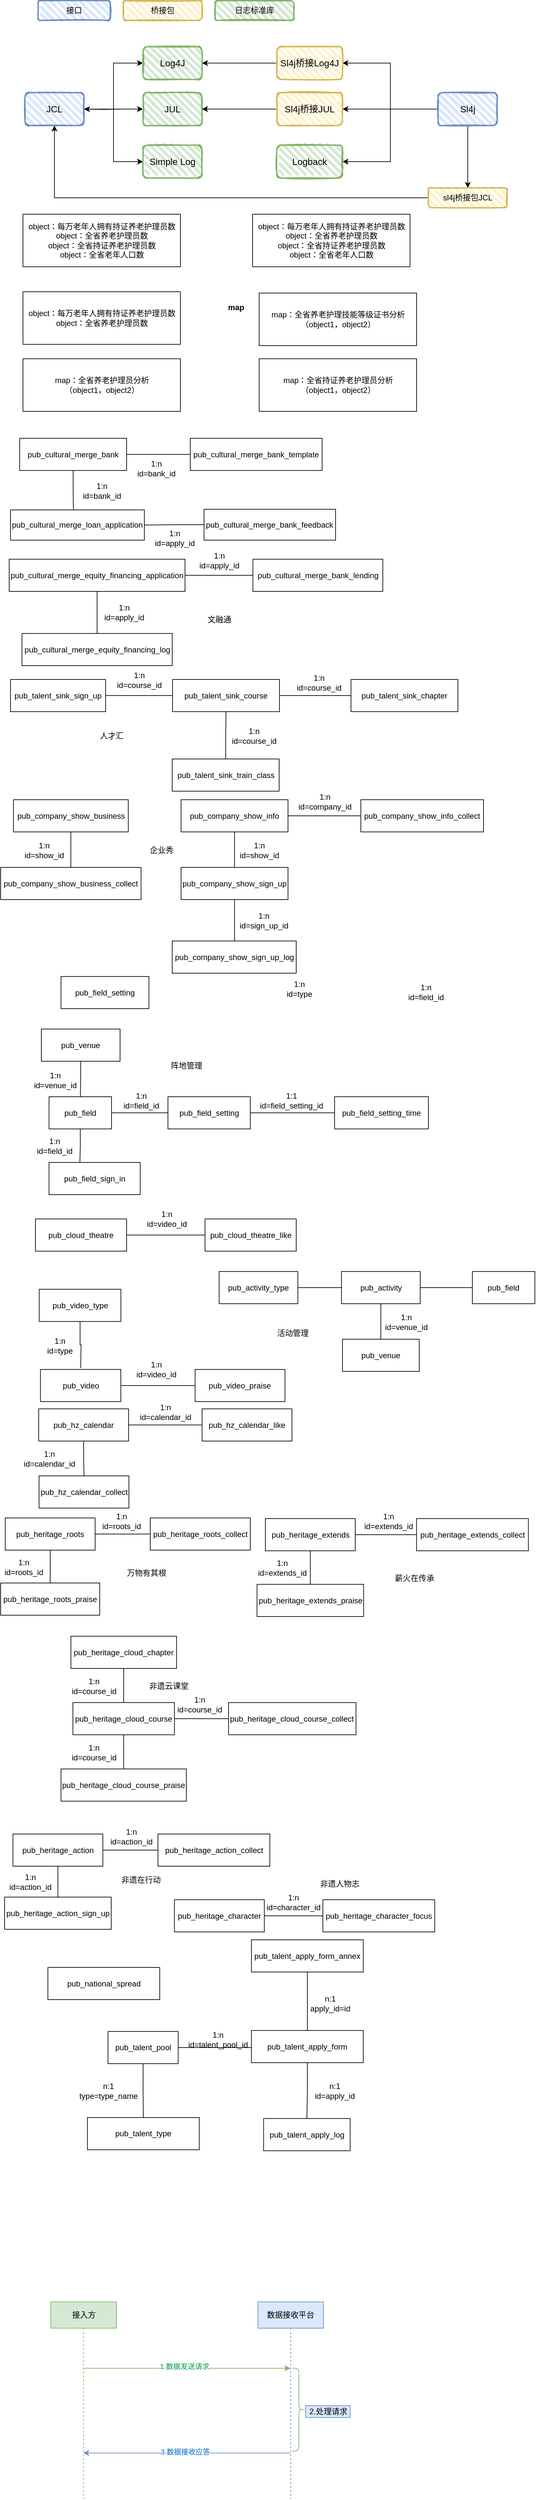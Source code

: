 <mxfile version="15.6.8" type="github">
  <diagram id="BYYno-JaMnYyA7W0cNma" name="Page-1">
    <mxGraphModel dx="1038" dy="547" grid="0" gridSize="10" guides="1" tooltips="1" connect="1" arrows="1" fold="1" page="1" pageScale="1" pageWidth="827" pageHeight="1169" math="0" shadow="0">
      <root>
        <mxCell id="0" />
        <mxCell id="1" parent="0" />
        <mxCell id="Vf-D3ZCTmiQmfs8M05H1-2" value="map" style="text;align=center;fontStyle=1;verticalAlign=middle;spacingLeft=3;spacingRight=3;strokeColor=none;rotatable=0;points=[[0,0.5],[1,0.5]];portConstraint=eastwest;" parent="1" vertex="1">
          <mxGeometry x="37" y="356" width="650" height="340" as="geometry" />
        </mxCell>
        <mxCell id="2O9lWl0sQp2YSCBKTiPs-4" value="接口" style="rounded=1;whiteSpace=wrap;html=1;strokeWidth=2;fillWeight=4;hachureGap=8;hachureAngle=45;fillColor=#dae8fc;sketch=1;strokeColor=#6c8ebf;" parent="1" vertex="1">
          <mxGeometry x="60" y="60" width="110" height="30" as="geometry" />
        </mxCell>
        <mxCell id="2O9lWl0sQp2YSCBKTiPs-5" value="桥接包" style="rounded=1;whiteSpace=wrap;html=1;strokeWidth=2;fillWeight=4;hachureGap=8;hachureAngle=45;fillColor=#fff2cc;sketch=1;strokeColor=#d6b656;" parent="1" vertex="1">
          <mxGeometry x="190" y="60" width="120" height="30" as="geometry" />
        </mxCell>
        <mxCell id="2O9lWl0sQp2YSCBKTiPs-6" value="日志标准库" style="rounded=1;whiteSpace=wrap;html=1;strokeWidth=2;fillWeight=4;hachureGap=8;hachureAngle=45;fillColor=#d5e8d4;sketch=1;strokeColor=#82b366;" parent="1" vertex="1">
          <mxGeometry x="330" y="60" width="120" height="30" as="geometry" />
        </mxCell>
        <mxCell id="2O9lWl0sQp2YSCBKTiPs-8" style="edgeStyle=orthogonalEdgeStyle;rounded=0;orthogonalLoop=1;jettySize=auto;html=1;" parent="1" source="2O9lWl0sQp2YSCBKTiPs-7" edge="1">
          <mxGeometry relative="1" as="geometry">
            <mxPoint x="220" y="225" as="targetPoint" />
          </mxGeometry>
        </mxCell>
        <mxCell id="2O9lWl0sQp2YSCBKTiPs-12" style="edgeStyle=orthogonalEdgeStyle;rounded=0;orthogonalLoop=1;jettySize=auto;html=1;entryX=0;entryY=0.5;entryDx=0;entryDy=0;" parent="1" source="2O9lWl0sQp2YSCBKTiPs-7" target="2O9lWl0sQp2YSCBKTiPs-10" edge="1">
          <mxGeometry relative="1" as="geometry">
            <Array as="points">
              <mxPoint x="175" y="225" />
              <mxPoint x="175" y="155" />
            </Array>
          </mxGeometry>
        </mxCell>
        <mxCell id="2O9lWl0sQp2YSCBKTiPs-14" style="edgeStyle=orthogonalEdgeStyle;rounded=0;orthogonalLoop=1;jettySize=auto;html=1;entryX=0;entryY=0.5;entryDx=0;entryDy=0;" parent="1" source="2O9lWl0sQp2YSCBKTiPs-7" target="2O9lWl0sQp2YSCBKTiPs-11" edge="1">
          <mxGeometry relative="1" as="geometry" />
        </mxCell>
        <mxCell id="2O9lWl0sQp2YSCBKTiPs-7" value="&lt;font style=&quot;font-size: 14px&quot;&gt;JCL&lt;/font&gt;" style="rounded=1;whiteSpace=wrap;html=1;strokeWidth=2;fillWeight=4;hachureGap=8;hachureAngle=45;fillColor=#dae8fc;sketch=1;strokeColor=#6c8ebf;" parent="1" vertex="1">
          <mxGeometry x="40" y="200" width="90" height="50" as="geometry" />
        </mxCell>
        <mxCell id="_crLHbXTW8OPMf0oXl-M-5" value="" style="edgeStyle=orthogonalEdgeStyle;rounded=0;orthogonalLoop=1;jettySize=auto;html=1;" parent="1" target="2O9lWl0sQp2YSCBKTiPs-7" edge="1">
          <mxGeometry relative="1" as="geometry">
            <mxPoint x="190" y="225" as="sourcePoint" />
          </mxGeometry>
        </mxCell>
        <mxCell id="2O9lWl0sQp2YSCBKTiPs-9" value="&lt;font style=&quot;font-size: 14px&quot;&gt;JUL&lt;/font&gt;" style="rounded=1;whiteSpace=wrap;html=1;strokeWidth=2;fillWeight=4;hachureGap=8;hachureAngle=45;fillColor=#d5e8d4;sketch=1;strokeColor=#82b366;" parent="1" vertex="1">
          <mxGeometry x="220" y="200" width="90" height="50" as="geometry" />
        </mxCell>
        <mxCell id="2O9lWl0sQp2YSCBKTiPs-10" value="&lt;font style=&quot;font-size: 14px&quot;&gt;Log4J&lt;/font&gt;" style="rounded=1;whiteSpace=wrap;html=1;strokeWidth=2;fillWeight=4;hachureGap=8;hachureAngle=45;fillColor=#d5e8d4;sketch=1;strokeColor=#82b366;" parent="1" vertex="1">
          <mxGeometry x="220" y="130" width="90" height="50" as="geometry" />
        </mxCell>
        <mxCell id="2O9lWl0sQp2YSCBKTiPs-11" value="&lt;font style=&quot;font-size: 14px&quot;&gt;Simple Log&lt;/font&gt;" style="rounded=1;whiteSpace=wrap;html=1;strokeWidth=2;fillWeight=4;hachureGap=8;hachureAngle=45;fillColor=#d5e8d4;sketch=1;strokeColor=#82b366;" parent="1" vertex="1">
          <mxGeometry x="220" y="280" width="90" height="50" as="geometry" />
        </mxCell>
        <mxCell id="2O9lWl0sQp2YSCBKTiPs-16" style="edgeStyle=orthogonalEdgeStyle;rounded=0;orthogonalLoop=1;jettySize=auto;html=1;entryX=1;entryY=0.5;entryDx=0;entryDy=0;" parent="1" source="2O9lWl0sQp2YSCBKTiPs-15" target="2O9lWl0sQp2YSCBKTiPs-18" edge="1">
          <mxGeometry relative="1" as="geometry">
            <mxPoint x="550" y="225" as="targetPoint" />
            <Array as="points" />
          </mxGeometry>
        </mxCell>
        <mxCell id="2O9lWl0sQp2YSCBKTiPs-20" style="edgeStyle=orthogonalEdgeStyle;rounded=0;orthogonalLoop=1;jettySize=auto;html=1;entryX=1;entryY=0.5;entryDx=0;entryDy=0;" parent="1" source="2O9lWl0sQp2YSCBKTiPs-15" target="2O9lWl0sQp2YSCBKTiPs-19" edge="1">
          <mxGeometry relative="1" as="geometry" />
        </mxCell>
        <mxCell id="2O9lWl0sQp2YSCBKTiPs-22" style="edgeStyle=orthogonalEdgeStyle;rounded=0;orthogonalLoop=1;jettySize=auto;html=1;entryX=1;entryY=0.5;entryDx=0;entryDy=0;" parent="1" source="2O9lWl0sQp2YSCBKTiPs-15" target="2O9lWl0sQp2YSCBKTiPs-21" edge="1">
          <mxGeometry relative="1" as="geometry" />
        </mxCell>
        <mxCell id="_crLHbXTW8OPMf0oXl-M-2" style="edgeStyle=orthogonalEdgeStyle;rounded=0;orthogonalLoop=1;jettySize=auto;html=1;entryX=0.5;entryY=0;entryDx=0;entryDy=0;" parent="1" source="2O9lWl0sQp2YSCBKTiPs-15" target="2O9lWl0sQp2YSCBKTiPs-26" edge="1">
          <mxGeometry relative="1" as="geometry" />
        </mxCell>
        <mxCell id="2O9lWl0sQp2YSCBKTiPs-15" value="&lt;font style=&quot;font-size: 14px&quot;&gt;Sl4j&lt;/font&gt;" style="rounded=1;whiteSpace=wrap;html=1;strokeWidth=2;fillWeight=4;hachureGap=8;hachureAngle=45;fillColor=#dae8fc;sketch=1;strokeColor=#6c8ebf;" parent="1" vertex="1">
          <mxGeometry x="670" y="200" width="90" height="50" as="geometry" />
        </mxCell>
        <mxCell id="2O9lWl0sQp2YSCBKTiPs-23" style="edgeStyle=orthogonalEdgeStyle;rounded=0;orthogonalLoop=1;jettySize=auto;html=1;entryX=1;entryY=0.5;entryDx=0;entryDy=0;" parent="1" source="2O9lWl0sQp2YSCBKTiPs-18" target="2O9lWl0sQp2YSCBKTiPs-10" edge="1">
          <mxGeometry relative="1" as="geometry" />
        </mxCell>
        <mxCell id="2O9lWl0sQp2YSCBKTiPs-18" value="&lt;font style=&quot;font-size: 14px&quot;&gt;Sl4j桥接Log4J&lt;/font&gt;" style="rounded=1;whiteSpace=wrap;html=1;strokeWidth=2;fillWeight=4;hachureGap=8;hachureAngle=45;fillColor=#fff2cc;sketch=1;strokeColor=#d6b656;" parent="1" vertex="1">
          <mxGeometry x="424" y="130" width="100" height="50" as="geometry" />
        </mxCell>
        <mxCell id="2O9lWl0sQp2YSCBKTiPs-24" style="edgeStyle=orthogonalEdgeStyle;rounded=0;orthogonalLoop=1;jettySize=auto;html=1;entryX=1;entryY=0.5;entryDx=0;entryDy=0;" parent="1" source="2O9lWl0sQp2YSCBKTiPs-19" target="2O9lWl0sQp2YSCBKTiPs-9" edge="1">
          <mxGeometry relative="1" as="geometry" />
        </mxCell>
        <mxCell id="2O9lWl0sQp2YSCBKTiPs-19" value="&lt;font style=&quot;font-size: 14px&quot;&gt;Sl4j桥接JUL&lt;/font&gt;" style="rounded=1;whiteSpace=wrap;html=1;strokeWidth=2;fillWeight=4;hachureGap=8;hachureAngle=45;fillColor=#fff2cc;sketch=1;strokeColor=#d6b656;" parent="1" vertex="1">
          <mxGeometry x="424" y="200" width="100" height="50" as="geometry" />
        </mxCell>
        <mxCell id="2O9lWl0sQp2YSCBKTiPs-21" value="&lt;font style=&quot;font-size: 14px&quot;&gt;Logback&lt;/font&gt;" style="rounded=1;whiteSpace=wrap;html=1;strokeWidth=2;fillWeight=4;hachureGap=8;hachureAngle=45;fillColor=#d5e8d4;sketch=1;strokeColor=#82b366;" parent="1" vertex="1">
          <mxGeometry x="424" y="280" width="100" height="50" as="geometry" />
        </mxCell>
        <mxCell id="_crLHbXTW8OPMf0oXl-M-3" style="edgeStyle=orthogonalEdgeStyle;rounded=0;orthogonalLoop=1;jettySize=auto;html=1;entryX=0.5;entryY=1;entryDx=0;entryDy=0;" parent="1" source="2O9lWl0sQp2YSCBKTiPs-26" target="2O9lWl0sQp2YSCBKTiPs-7" edge="1">
          <mxGeometry relative="1" as="geometry" />
        </mxCell>
        <mxCell id="2O9lWl0sQp2YSCBKTiPs-26" value="sl4j桥接包JCL" style="rounded=1;whiteSpace=wrap;html=1;strokeWidth=2;fillWeight=4;hachureGap=8;hachureAngle=45;fillColor=#fff2cc;sketch=1;strokeColor=#d6b656;" parent="1" vertex="1">
          <mxGeometry x="655" y="345" width="120" height="30" as="geometry" />
        </mxCell>
        <mxCell id="Vf-D3ZCTmiQmfs8M05H1-1" value="object：每万老年人拥有持证养老护理员数&lt;br&gt;object：全省养老护理员数&lt;br&gt;object：全省持证养老护理员数&lt;br&gt;object：全省老年人口数" style="html=1;" parent="1" vertex="1">
          <mxGeometry x="37" y="385" width="240" height="80" as="geometry" />
        </mxCell>
        <mxCell id="Vf-D3ZCTmiQmfs8M05H1-7" value="object：每万老年人拥有持证养老护理员数&lt;br&gt;object：全省养老护理员数" style="html=1;" parent="1" vertex="1">
          <mxGeometry x="37" y="503" width="240" height="80" as="geometry" />
        </mxCell>
        <mxCell id="Vf-D3ZCTmiQmfs8M05H1-8" value="map：全省养老护理技能等级证书分析&lt;br&gt;（object1，object2）" style="html=1;" parent="1" vertex="1">
          <mxGeometry x="397" y="505" width="240" height="80" as="geometry" />
        </mxCell>
        <mxCell id="Vf-D3ZCTmiQmfs8M05H1-9" value="object：每万老年人拥有持证养老护理员数&lt;br&gt;object：全省养老护理员数&lt;br&gt;object：全省持证养老护理员数&lt;br&gt;object：全省老年人口数" style="html=1;" parent="1" vertex="1">
          <mxGeometry x="387" y="385" width="240" height="80" as="geometry" />
        </mxCell>
        <mxCell id="Vf-D3ZCTmiQmfs8M05H1-10" value="map：全省养老护理员分析&lt;br&gt;（object1，object2）" style="html=1;" parent="1" vertex="1">
          <mxGeometry x="37" y="605" width="240" height="80" as="geometry" />
        </mxCell>
        <mxCell id="Vf-D3ZCTmiQmfs8M05H1-11" value="map：全省持证养老护理员分析&lt;br&gt;（object1，object2）" style="html=1;" parent="1" vertex="1">
          <mxGeometry x="397" y="605" width="240" height="80" as="geometry" />
        </mxCell>
        <mxCell id="-mzPDSJow-Fnk_z4d08S-56" style="edgeStyle=orthogonalEdgeStyle;rounded=0;orthogonalLoop=1;jettySize=auto;html=1;exitX=0.5;exitY=1;exitDx=0;exitDy=0;endArrow=none;endFill=0;entryX=0.47;entryY=0.009;entryDx=0;entryDy=0;entryPerimeter=0;" parent="1" source="-mzPDSJow-Fnk_z4d08S-47" target="-mzPDSJow-Fnk_z4d08S-48" edge="1">
          <mxGeometry relative="1" as="geometry">
            <mxPoint x="449" y="867" as="targetPoint" />
          </mxGeometry>
        </mxCell>
        <mxCell id="-mzPDSJow-Fnk_z4d08S-62" style="edgeStyle=orthogonalEdgeStyle;rounded=0;orthogonalLoop=1;jettySize=auto;html=1;exitX=1;exitY=0.5;exitDx=0;exitDy=0;entryX=0;entryY=0.5;entryDx=0;entryDy=0;endArrow=none;endFill=0;" parent="1" source="-mzPDSJow-Fnk_z4d08S-47" target="-mzPDSJow-Fnk_z4d08S-53" edge="1">
          <mxGeometry relative="1" as="geometry" />
        </mxCell>
        <mxCell id="-mzPDSJow-Fnk_z4d08S-47" value="pub_cultural_merge_bank" style="rounded=0;whiteSpace=wrap;html=1;" parent="1" vertex="1">
          <mxGeometry x="32" y="726" width="163" height="49" as="geometry" />
        </mxCell>
        <mxCell id="-mzPDSJow-Fnk_z4d08S-48" value="pub_cultural_merge_loan_application" style="rounded=0;whiteSpace=wrap;html=1;" parent="1" vertex="1">
          <mxGeometry x="18" y="835" width="204" height="46" as="geometry" />
        </mxCell>
        <mxCell id="-mzPDSJow-Fnk_z4d08S-66" style="edgeStyle=orthogonalEdgeStyle;rounded=0;orthogonalLoop=1;jettySize=auto;html=1;exitX=1;exitY=0.5;exitDx=0;exitDy=0;endArrow=none;endFill=0;" parent="1" source="-mzPDSJow-Fnk_z4d08S-49" target="-mzPDSJow-Fnk_z4d08S-52" edge="1">
          <mxGeometry relative="1" as="geometry" />
        </mxCell>
        <mxCell id="-mzPDSJow-Fnk_z4d08S-49" value="pub_cultural_merge_equity_financing_application" style="rounded=0;whiteSpace=wrap;html=1;" parent="1" vertex="1">
          <mxGeometry x="16" y="910" width="268" height="49" as="geometry" />
        </mxCell>
        <mxCell id="-mzPDSJow-Fnk_z4d08S-65" style="edgeStyle=orthogonalEdgeStyle;rounded=0;orthogonalLoop=1;jettySize=auto;html=1;exitX=0.5;exitY=0;exitDx=0;exitDy=0;endArrow=none;endFill=0;" parent="1" source="-mzPDSJow-Fnk_z4d08S-50" target="-mzPDSJow-Fnk_z4d08S-49" edge="1">
          <mxGeometry relative="1" as="geometry" />
        </mxCell>
        <mxCell id="-mzPDSJow-Fnk_z4d08S-50" value="pub_cultural_merge_equity_financing_log" style="rounded=0;whiteSpace=wrap;html=1;" parent="1" vertex="1">
          <mxGeometry x="35.5" y="1023" width="229" height="49" as="geometry" />
        </mxCell>
        <mxCell id="-mzPDSJow-Fnk_z4d08S-57" style="edgeStyle=orthogonalEdgeStyle;rounded=0;orthogonalLoop=1;jettySize=auto;html=1;exitX=0;exitY=0.5;exitDx=0;exitDy=0;entryX=1;entryY=0.5;entryDx=0;entryDy=0;endArrow=none;endFill=0;" parent="1" source="-mzPDSJow-Fnk_z4d08S-51" target="-mzPDSJow-Fnk_z4d08S-48" edge="1">
          <mxGeometry relative="1" as="geometry" />
        </mxCell>
        <mxCell id="-mzPDSJow-Fnk_z4d08S-51" value="pub_cultural_merge_bank_feedback" style="rounded=0;whiteSpace=wrap;html=1;" parent="1" vertex="1">
          <mxGeometry x="313" y="834" width="200.49" height="47" as="geometry" />
        </mxCell>
        <mxCell id="-mzPDSJow-Fnk_z4d08S-52" value="pub_cultural_merge_bank_lending" style="rounded=0;whiteSpace=wrap;html=1;" parent="1" vertex="1">
          <mxGeometry x="387.5" y="910" width="198" height="49" as="geometry" />
        </mxCell>
        <mxCell id="-mzPDSJow-Fnk_z4d08S-53" value="pub_cultural_merge_bank_template" style="rounded=0;whiteSpace=wrap;html=1;" parent="1" vertex="1">
          <mxGeometry x="292" y="726" width="201" height="49" as="geometry" />
        </mxCell>
        <mxCell id="-mzPDSJow-Fnk_z4d08S-58" value="1:n&lt;br&gt;id=bank_id" style="text;html=1;align=center;verticalAlign=middle;resizable=0;points=[];autosize=1;strokeColor=none;" parent="1" vertex="1">
          <mxGeometry x="123" y="790" width="68" height="31" as="geometry" />
        </mxCell>
        <mxCell id="-mzPDSJow-Fnk_z4d08S-59" value="1:n&lt;br&gt;id=apply_id" style="text;html=1;align=center;verticalAlign=middle;resizable=0;points=[];autosize=1;strokeColor=none;" parent="1" vertex="1">
          <mxGeometry x="232" y="862" width="71" height="31" as="geometry" />
        </mxCell>
        <mxCell id="-mzPDSJow-Fnk_z4d08S-63" value="1:n&lt;br&gt;id=bank_id" style="text;html=1;align=center;verticalAlign=middle;resizable=0;points=[];autosize=1;strokeColor=none;" parent="1" vertex="1">
          <mxGeometry x="206" y="756" width="68" height="31" as="geometry" />
        </mxCell>
        <mxCell id="-mzPDSJow-Fnk_z4d08S-67" value="1:n&lt;br&gt;id=apply_id" style="text;html=1;align=center;verticalAlign=middle;resizable=0;points=[];autosize=1;strokeColor=none;" parent="1" vertex="1">
          <mxGeometry x="300.5" y="896" width="71" height="31" as="geometry" />
        </mxCell>
        <mxCell id="-mzPDSJow-Fnk_z4d08S-68" value="1:n&lt;br&gt;id=apply_id" style="text;html=1;align=center;verticalAlign=middle;resizable=0;points=[];autosize=1;strokeColor=none;" parent="1" vertex="1">
          <mxGeometry x="155.5" y="975" width="71" height="31" as="geometry" />
        </mxCell>
        <mxCell id="-mzPDSJow-Fnk_z4d08S-69" value="文融通" style="text;html=1;align=center;verticalAlign=middle;resizable=0;points=[];autosize=1;strokeColor=none;" parent="1" vertex="1">
          <mxGeometry x="313" y="993" width="46" height="18" as="geometry" />
        </mxCell>
        <mxCell id="-mzPDSJow-Fnk_z4d08S-70" value="pub_talent_sink_chapter" style="rounded=0;whiteSpace=wrap;html=1;" parent="1" vertex="1">
          <mxGeometry x="537" y="1093" width="163" height="49" as="geometry" />
        </mxCell>
        <mxCell id="-mzPDSJow-Fnk_z4d08S-79" style="edgeStyle=orthogonalEdgeStyle;rounded=0;orthogonalLoop=1;jettySize=auto;html=1;exitX=1;exitY=0.5;exitDx=0;exitDy=0;entryX=0;entryY=0.5;entryDx=0;entryDy=0;endArrow=none;endFill=0;" parent="1" source="-mzPDSJow-Fnk_z4d08S-71" target="-mzPDSJow-Fnk_z4d08S-70" edge="1">
          <mxGeometry relative="1" as="geometry" />
        </mxCell>
        <mxCell id="-mzPDSJow-Fnk_z4d08S-71" value="pub_talent_sink_course" style="rounded=0;whiteSpace=wrap;html=1;" parent="1" vertex="1">
          <mxGeometry x="265" y="1093" width="163" height="49" as="geometry" />
        </mxCell>
        <mxCell id="-mzPDSJow-Fnk_z4d08S-86" style="edgeStyle=orthogonalEdgeStyle;rounded=0;orthogonalLoop=1;jettySize=auto;html=1;exitX=0.5;exitY=0;exitDx=0;exitDy=0;endArrow=none;endFill=0;entryX=0.5;entryY=1;entryDx=0;entryDy=0;" parent="1" source="-mzPDSJow-Fnk_z4d08S-73" target="-mzPDSJow-Fnk_z4d08S-71" edge="1">
          <mxGeometry relative="1" as="geometry">
            <mxPoint x="413" y="1253" as="targetPoint" />
          </mxGeometry>
        </mxCell>
        <mxCell id="-mzPDSJow-Fnk_z4d08S-73" value="pub_talent_sink_train_class" style="rounded=0;whiteSpace=wrap;html=1;" parent="1" vertex="1">
          <mxGeometry x="264.5" y="1214" width="163" height="49" as="geometry" />
        </mxCell>
        <mxCell id="-mzPDSJow-Fnk_z4d08S-85" style="edgeStyle=orthogonalEdgeStyle;rounded=0;orthogonalLoop=1;jettySize=auto;html=1;exitX=1;exitY=0.5;exitDx=0;exitDy=0;entryX=0;entryY=0.5;entryDx=0;entryDy=0;endArrow=none;endFill=0;" parent="1" source="-mzPDSJow-Fnk_z4d08S-75" target="-mzPDSJow-Fnk_z4d08S-71" edge="1">
          <mxGeometry relative="1" as="geometry" />
        </mxCell>
        <mxCell id="-mzPDSJow-Fnk_z4d08S-75" value="pub_talent_sink_sign_up" style="rounded=0;whiteSpace=wrap;html=1;" parent="1" vertex="1">
          <mxGeometry x="18" y="1093" width="145" height="49" as="geometry" />
        </mxCell>
        <mxCell id="-mzPDSJow-Fnk_z4d08S-80" value="1:n&lt;br&gt;id=course_id" style="text;html=1;align=center;verticalAlign=middle;resizable=0;points=[];autosize=1;strokeColor=none;" parent="1" vertex="1">
          <mxGeometry x="449" y="1082" width="78" height="31" as="geometry" />
        </mxCell>
        <mxCell id="-mzPDSJow-Fnk_z4d08S-88" value="1:n&lt;br&gt;id=course_id" style="text;html=1;align=center;verticalAlign=middle;resizable=0;points=[];autosize=1;strokeColor=none;" parent="1" vertex="1">
          <mxGeometry x="175" y="1078" width="78" height="31" as="geometry" />
        </mxCell>
        <mxCell id="-mzPDSJow-Fnk_z4d08S-89" value="1:n&lt;br&gt;id=course_id" style="text;html=1;align=center;verticalAlign=middle;resizable=0;points=[];autosize=1;strokeColor=none;" parent="1" vertex="1">
          <mxGeometry x="349.5" y="1163" width="78" height="31" as="geometry" />
        </mxCell>
        <mxCell id="-mzPDSJow-Fnk_z4d08S-90" value="人才汇" style="text;html=1;align=center;verticalAlign=middle;resizable=0;points=[];autosize=1;strokeColor=none;" parent="1" vertex="1">
          <mxGeometry x="149" y="1169.5" width="46" height="18" as="geometry" />
        </mxCell>
        <mxCell id="-mzPDSJow-Fnk_z4d08S-99" style="edgeStyle=orthogonalEdgeStyle;rounded=0;orthogonalLoop=1;jettySize=auto;html=1;exitX=0.5;exitY=1;exitDx=0;exitDy=0;entryX=0.5;entryY=0;entryDx=0;entryDy=0;endArrow=none;endFill=0;" parent="1" source="-mzPDSJow-Fnk_z4d08S-92" target="-mzPDSJow-Fnk_z4d08S-98" edge="1">
          <mxGeometry relative="1" as="geometry" />
        </mxCell>
        <mxCell id="-mzPDSJow-Fnk_z4d08S-92" value="pub_company_show_business" style="rounded=0;whiteSpace=wrap;html=1;" parent="1" vertex="1">
          <mxGeometry x="22.5" y="1276" width="175" height="49" as="geometry" />
        </mxCell>
        <mxCell id="-mzPDSJow-Fnk_z4d08S-101" style="edgeStyle=orthogonalEdgeStyle;rounded=0;orthogonalLoop=1;jettySize=auto;html=1;endArrow=none;endFill=0;" parent="1" source="-mzPDSJow-Fnk_z4d08S-93" target="-mzPDSJow-Fnk_z4d08S-94" edge="1">
          <mxGeometry relative="1" as="geometry" />
        </mxCell>
        <mxCell id="-mzPDSJow-Fnk_z4d08S-110" style="edgeStyle=orthogonalEdgeStyle;rounded=0;orthogonalLoop=1;jettySize=auto;html=1;exitX=1;exitY=0.5;exitDx=0;exitDy=0;entryX=0;entryY=0.5;entryDx=0;entryDy=0;endArrow=none;endFill=0;" parent="1" source="-mzPDSJow-Fnk_z4d08S-93" target="-mzPDSJow-Fnk_z4d08S-109" edge="1">
          <mxGeometry relative="1" as="geometry" />
        </mxCell>
        <mxCell id="-mzPDSJow-Fnk_z4d08S-93" value="pub_company_show_info" style="rounded=0;whiteSpace=wrap;html=1;" parent="1" vertex="1">
          <mxGeometry x="278" y="1276" width="163" height="49" as="geometry" />
        </mxCell>
        <mxCell id="-mzPDSJow-Fnk_z4d08S-105" style="edgeStyle=orthogonalEdgeStyle;rounded=0;orthogonalLoop=1;jettySize=auto;html=1;exitX=0.5;exitY=1;exitDx=0;exitDy=0;endArrow=none;endFill=0;" parent="1" source="-mzPDSJow-Fnk_z4d08S-94" edge="1">
          <mxGeometry relative="1" as="geometry">
            <mxPoint x="359.5" y="1491" as="targetPoint" />
          </mxGeometry>
        </mxCell>
        <mxCell id="-mzPDSJow-Fnk_z4d08S-94" value="pub_company_show_sign_up" style="rounded=0;whiteSpace=wrap;html=1;" parent="1" vertex="1">
          <mxGeometry x="278" y="1379" width="163" height="49" as="geometry" />
        </mxCell>
        <mxCell id="-mzPDSJow-Fnk_z4d08S-98" value="pub_company_show_business_collect" style="rounded=0;whiteSpace=wrap;html=1;" parent="1" vertex="1">
          <mxGeometry x="3" y="1379" width="214" height="49" as="geometry" />
        </mxCell>
        <mxCell id="-mzPDSJow-Fnk_z4d08S-100" value="1:n&lt;br&gt;id=show_id" style="text;html=1;align=center;verticalAlign=middle;resizable=0;points=[];autosize=1;strokeColor=none;" parent="1" vertex="1">
          <mxGeometry x="34" y="1337" width="70" height="31" as="geometry" />
        </mxCell>
        <mxCell id="-mzPDSJow-Fnk_z4d08S-102" value="1:n&lt;br&gt;id=show_id" style="text;html=1;align=center;verticalAlign=middle;resizable=0;points=[];autosize=1;strokeColor=none;" parent="1" vertex="1">
          <mxGeometry x="362" y="1337" width="70" height="31" as="geometry" />
        </mxCell>
        <mxCell id="-mzPDSJow-Fnk_z4d08S-104" value="pub_company_show_sign_up_log" style="rounded=0;whiteSpace=wrap;html=1;" parent="1" vertex="1">
          <mxGeometry x="264.5" y="1491" width="189" height="49" as="geometry" />
        </mxCell>
        <mxCell id="-mzPDSJow-Fnk_z4d08S-106" value="1:n&lt;br&gt;id=sign_up_id" style="text;html=1;align=center;verticalAlign=middle;resizable=0;points=[];autosize=1;strokeColor=none;" parent="1" vertex="1">
          <mxGeometry x="362" y="1444" width="84" height="31" as="geometry" />
        </mxCell>
        <mxCell id="-mzPDSJow-Fnk_z4d08S-108" value="企业秀" style="text;html=1;align=center;verticalAlign=middle;resizable=0;points=[];autosize=1;strokeColor=none;" parent="1" vertex="1">
          <mxGeometry x="225" y="1343.5" width="46" height="18" as="geometry" />
        </mxCell>
        <mxCell id="-mzPDSJow-Fnk_z4d08S-109" value="pub_company_show_info_collect" style="rounded=0;whiteSpace=wrap;html=1;" parent="1" vertex="1">
          <mxGeometry x="552" y="1276" width="187" height="49" as="geometry" />
        </mxCell>
        <mxCell id="-mzPDSJow-Fnk_z4d08S-111" value="1:n&lt;br&gt;id=company_id" style="text;html=1;align=center;verticalAlign=middle;resizable=0;points=[];autosize=1;strokeColor=none;" parent="1" vertex="1">
          <mxGeometry x="451" y="1263" width="91" height="31" as="geometry" />
        </mxCell>
        <mxCell id="-mzPDSJow-Fnk_z4d08S-123" style="edgeStyle=orthogonalEdgeStyle;rounded=0;orthogonalLoop=1;jettySize=auto;html=1;exitX=1;exitY=0.5;exitDx=0;exitDy=0;entryX=0;entryY=0.5;entryDx=0;entryDy=0;endArrow=none;endFill=0;" parent="1" source="-mzPDSJow-Fnk_z4d08S-112" target="-mzPDSJow-Fnk_z4d08S-120" edge="1">
          <mxGeometry relative="1" as="geometry" />
        </mxCell>
        <mxCell id="-mzPDSJow-Fnk_z4d08S-127" style="edgeStyle=orthogonalEdgeStyle;rounded=0;orthogonalLoop=1;jettySize=auto;html=1;exitX=0.5;exitY=1;exitDx=0;exitDy=0;entryX=0.338;entryY=0.037;entryDx=0;entryDy=0;entryPerimeter=0;endArrow=none;endFill=0;" parent="1" source="-mzPDSJow-Fnk_z4d08S-112" target="-mzPDSJow-Fnk_z4d08S-114" edge="1">
          <mxGeometry relative="1" as="geometry" />
        </mxCell>
        <mxCell id="-mzPDSJow-Fnk_z4d08S-112" value="pub_field" style="rounded=0;whiteSpace=wrap;html=1;" parent="1" vertex="1">
          <mxGeometry x="76.75" y="1728" width="95.25" height="49" as="geometry" />
        </mxCell>
        <mxCell id="-mzPDSJow-Fnk_z4d08S-114" value="pub_field_sign_in" style="rounded=0;whiteSpace=wrap;html=1;" parent="1" vertex="1">
          <mxGeometry x="76.75" y="1828" width="139" height="49" as="geometry" />
        </mxCell>
        <mxCell id="-mzPDSJow-Fnk_z4d08S-115" value="pub_field_setting" style="rounded=0;whiteSpace=wrap;html=1;" parent="1" vertex="1">
          <mxGeometry x="95" y="1545" width="134" height="49" as="geometry" />
        </mxCell>
        <mxCell id="-mzPDSJow-Fnk_z4d08S-116" value="pub_field_setting_time" style="rounded=0;whiteSpace=wrap;html=1;" parent="1" vertex="1">
          <mxGeometry x="512" y="1728" width="143" height="49" as="geometry" />
        </mxCell>
        <mxCell id="-mzPDSJow-Fnk_z4d08S-118" style="edgeStyle=orthogonalEdgeStyle;rounded=0;orthogonalLoop=1;jettySize=auto;html=1;exitX=0.5;exitY=1;exitDx=0;exitDy=0;endArrow=none;endFill=0;" parent="1" source="-mzPDSJow-Fnk_z4d08S-117" target="-mzPDSJow-Fnk_z4d08S-112" edge="1">
          <mxGeometry relative="1" as="geometry" />
        </mxCell>
        <mxCell id="-mzPDSJow-Fnk_z4d08S-117" value="pub_venue" style="rounded=0;whiteSpace=wrap;html=1;" parent="1" vertex="1">
          <mxGeometry x="65" y="1625" width="120" height="49" as="geometry" />
        </mxCell>
        <mxCell id="-mzPDSJow-Fnk_z4d08S-119" value="1:n&lt;br&gt;id=venue_id" style="text;html=1;align=center;verticalAlign=middle;resizable=0;points=[];autosize=1;strokeColor=none;" parent="1" vertex="1">
          <mxGeometry x="48" y="1687" width="75" height="31" as="geometry" />
        </mxCell>
        <mxCell id="-mzPDSJow-Fnk_z4d08S-125" style="edgeStyle=orthogonalEdgeStyle;rounded=0;orthogonalLoop=1;jettySize=auto;html=1;exitX=1;exitY=0.5;exitDx=0;exitDy=0;entryX=0;entryY=0.5;entryDx=0;entryDy=0;endArrow=none;endFill=0;" parent="1" source="-mzPDSJow-Fnk_z4d08S-120" target="-mzPDSJow-Fnk_z4d08S-116" edge="1">
          <mxGeometry relative="1" as="geometry" />
        </mxCell>
        <mxCell id="-mzPDSJow-Fnk_z4d08S-120" value="pub_field_setting" style="rounded=0;whiteSpace=wrap;html=1;" parent="1" vertex="1">
          <mxGeometry x="258" y="1728" width="125.5" height="49" as="geometry" />
        </mxCell>
        <mxCell id="-mzPDSJow-Fnk_z4d08S-124" value="1:n&lt;br&gt;id=field_id" style="text;html=1;align=center;verticalAlign=middle;resizable=0;points=[];autosize=1;strokeColor=none;" parent="1" vertex="1">
          <mxGeometry x="185" y="1718" width="64" height="31" as="geometry" />
        </mxCell>
        <mxCell id="-mzPDSJow-Fnk_z4d08S-126" value="1:1&lt;br&gt;id=field_setting_id" style="text;html=1;align=center;verticalAlign=middle;resizable=0;points=[];autosize=1;strokeColor=none;" parent="1" vertex="1">
          <mxGeometry x="392.5" y="1718" width="107" height="31" as="geometry" />
        </mxCell>
        <mxCell id="-mzPDSJow-Fnk_z4d08S-128" value="1:n&lt;br&gt;id=field_id" style="text;html=1;align=center;verticalAlign=middle;resizable=0;points=[];autosize=1;strokeColor=none;" parent="1" vertex="1">
          <mxGeometry x="53" y="1787" width="64" height="31" as="geometry" />
        </mxCell>
        <mxCell id="-mzPDSJow-Fnk_z4d08S-129" value="阵地管理" style="text;html=1;align=center;verticalAlign=middle;resizable=0;points=[];autosize=1;strokeColor=none;" parent="1" vertex="1">
          <mxGeometry x="256.5" y="1672" width="58" height="18" as="geometry" />
        </mxCell>
        <mxCell id="-mzPDSJow-Fnk_z4d08S-138" style="edgeStyle=orthogonalEdgeStyle;rounded=0;orthogonalLoop=1;jettySize=auto;html=1;exitX=0;exitY=0.5;exitDx=0;exitDy=0;entryX=1;entryY=0.5;entryDx=0;entryDy=0;endArrow=none;endFill=0;" parent="1" source="-mzPDSJow-Fnk_z4d08S-130" target="-mzPDSJow-Fnk_z4d08S-133" edge="1">
          <mxGeometry relative="1" as="geometry" />
        </mxCell>
        <mxCell id="-mzPDSJow-Fnk_z4d08S-140" style="edgeStyle=orthogonalEdgeStyle;rounded=0;orthogonalLoop=1;jettySize=auto;html=1;exitX=0.5;exitY=1;exitDx=0;exitDy=0;entryX=0.5;entryY=0;entryDx=0;entryDy=0;endArrow=none;endFill=0;" parent="1" source="-mzPDSJow-Fnk_z4d08S-130" target="-mzPDSJow-Fnk_z4d08S-137" edge="1">
          <mxGeometry relative="1" as="geometry" />
        </mxCell>
        <mxCell id="-mzPDSJow-Fnk_z4d08S-142" style="edgeStyle=orthogonalEdgeStyle;rounded=0;orthogonalLoop=1;jettySize=auto;html=1;exitX=1;exitY=0.5;exitDx=0;exitDy=0;entryX=0;entryY=0.5;entryDx=0;entryDy=0;endArrow=none;endFill=0;" parent="1" source="-mzPDSJow-Fnk_z4d08S-130" target="-mzPDSJow-Fnk_z4d08S-136" edge="1">
          <mxGeometry relative="1" as="geometry" />
        </mxCell>
        <mxCell id="-mzPDSJow-Fnk_z4d08S-130" value="pub_activity" style="rounded=0;whiteSpace=wrap;html=1;" parent="1" vertex="1">
          <mxGeometry x="522.5" y="1994" width="120" height="49" as="geometry" />
        </mxCell>
        <mxCell id="-mzPDSJow-Fnk_z4d08S-133" value="pub_activity_type" style="rounded=0;whiteSpace=wrap;html=1;" parent="1" vertex="1">
          <mxGeometry x="336" y="1994" width="120" height="49" as="geometry" />
        </mxCell>
        <mxCell id="-mzPDSJow-Fnk_z4d08S-136" value="pub_field" style="rounded=0;whiteSpace=wrap;html=1;" parent="1" vertex="1">
          <mxGeometry x="722" y="1994" width="95.25" height="49" as="geometry" />
        </mxCell>
        <mxCell id="-mzPDSJow-Fnk_z4d08S-137" value="pub_venue" style="rounded=0;whiteSpace=wrap;html=1;" parent="1" vertex="1">
          <mxGeometry x="524" y="2097" width="117" height="49" as="geometry" />
        </mxCell>
        <mxCell id="-mzPDSJow-Fnk_z4d08S-139" value="1:n&lt;br&gt;id=type" style="text;html=1;align=center;verticalAlign=middle;resizable=0;points=[];autosize=1;strokeColor=none;" parent="1" vertex="1">
          <mxGeometry x="433" y="1548" width="49" height="31" as="geometry" />
        </mxCell>
        <mxCell id="-mzPDSJow-Fnk_z4d08S-143" value="1:n&lt;br&gt;id=field_id" style="text;html=1;align=center;verticalAlign=middle;resizable=0;points=[];autosize=1;strokeColor=none;" parent="1" vertex="1">
          <mxGeometry x="619" y="1553" width="64" height="31" as="geometry" />
        </mxCell>
        <mxCell id="-mzPDSJow-Fnk_z4d08S-144" value="1:n&lt;br&gt;id=venue_id" style="text;html=1;align=center;verticalAlign=middle;resizable=0;points=[];autosize=1;strokeColor=none;" parent="1" vertex="1">
          <mxGeometry x="583" y="2055" width="75" height="31" as="geometry" />
        </mxCell>
        <mxCell id="-mzPDSJow-Fnk_z4d08S-145" value="活动管理" style="text;html=1;align=center;verticalAlign=middle;resizable=0;points=[];autosize=1;strokeColor=none;" parent="1" vertex="1">
          <mxGeometry x="419" y="2079" width="58" height="18" as="geometry" />
        </mxCell>
        <mxCell id="-mzPDSJow-Fnk_z4d08S-148" style="edgeStyle=orthogonalEdgeStyle;rounded=0;orthogonalLoop=1;jettySize=auto;html=1;exitX=1;exitY=0.5;exitDx=0;exitDy=0;endArrow=none;endFill=0;" parent="1" source="-mzPDSJow-Fnk_z4d08S-146" target="-mzPDSJow-Fnk_z4d08S-147" edge="1">
          <mxGeometry relative="1" as="geometry" />
        </mxCell>
        <mxCell id="-mzPDSJow-Fnk_z4d08S-146" value="pub_cloud_theatre" style="rounded=0;whiteSpace=wrap;html=1;" parent="1" vertex="1">
          <mxGeometry x="56" y="1914" width="139" height="49" as="geometry" />
        </mxCell>
        <mxCell id="-mzPDSJow-Fnk_z4d08S-147" value="pub_cloud_theatre_like" style="rounded=0;whiteSpace=wrap;html=1;" parent="1" vertex="1">
          <mxGeometry x="314.5" y="1914" width="139" height="49" as="geometry" />
        </mxCell>
        <mxCell id="-mzPDSJow-Fnk_z4d08S-149" value="1:n&lt;br&gt;id=video_id" style="text;html=1;align=center;verticalAlign=middle;resizable=0;points=[];autosize=1;strokeColor=none;" parent="1" vertex="1">
          <mxGeometry x="220" y="1898" width="71" height="31" as="geometry" />
        </mxCell>
        <mxCell id="-mzPDSJow-Fnk_z4d08S-150" style="edgeStyle=orthogonalEdgeStyle;rounded=0;orthogonalLoop=1;jettySize=auto;html=1;exitX=1;exitY=0.5;exitDx=0;exitDy=0;endArrow=none;endFill=0;" parent="1" source="-mzPDSJow-Fnk_z4d08S-151" target="-mzPDSJow-Fnk_z4d08S-152" edge="1">
          <mxGeometry relative="1" as="geometry" />
        </mxCell>
        <mxCell id="-mzPDSJow-Fnk_z4d08S-155" style="edgeStyle=orthogonalEdgeStyle;rounded=0;orthogonalLoop=1;jettySize=auto;html=1;endArrow=none;endFill=0;" parent="1" target="-mzPDSJow-Fnk_z4d08S-154" edge="1">
          <mxGeometry relative="1" as="geometry">
            <mxPoint x="125" y="2141" as="sourcePoint" />
          </mxGeometry>
        </mxCell>
        <mxCell id="-mzPDSJow-Fnk_z4d08S-151" value="pub_video" style="rounded=0;whiteSpace=wrap;html=1;" parent="1" vertex="1">
          <mxGeometry x="63.65" y="2143" width="122.5" height="49" as="geometry" />
        </mxCell>
        <mxCell id="-mzPDSJow-Fnk_z4d08S-152" value="pub_video_praise" style="rounded=0;whiteSpace=wrap;html=1;" parent="1" vertex="1">
          <mxGeometry x="299.39" y="2143" width="137" height="49" as="geometry" />
        </mxCell>
        <mxCell id="-mzPDSJow-Fnk_z4d08S-153" value="1:n&lt;br&gt;id=video_id" style="text;html=1;align=center;verticalAlign=middle;resizable=0;points=[];autosize=1;strokeColor=none;" parent="1" vertex="1">
          <mxGeometry x="204.89" y="2127" width="71" height="31" as="geometry" />
        </mxCell>
        <mxCell id="-mzPDSJow-Fnk_z4d08S-154" value="pub_video_type" style="rounded=0;whiteSpace=wrap;html=1;" parent="1" vertex="1">
          <mxGeometry x="61.77" y="2021" width="124.5" height="49" as="geometry" />
        </mxCell>
        <mxCell id="-mzPDSJow-Fnk_z4d08S-156" value="1:n&lt;br&gt;id=type" style="text;html=1;align=center;verticalAlign=middle;resizable=0;points=[];autosize=1;strokeColor=none;" parent="1" vertex="1">
          <mxGeometry x="68" y="2091" width="49" height="31" as="geometry" />
        </mxCell>
        <mxCell id="-mzPDSJow-Fnk_z4d08S-163" style="edgeStyle=orthogonalEdgeStyle;rounded=0;orthogonalLoop=1;jettySize=auto;html=1;exitX=0.5;exitY=1;exitDx=0;exitDy=0;entryX=0.5;entryY=0;entryDx=0;entryDy=0;endArrow=none;endFill=0;" parent="1" source="-mzPDSJow-Fnk_z4d08S-158" target="-mzPDSJow-Fnk_z4d08S-161" edge="1">
          <mxGeometry relative="1" as="geometry" />
        </mxCell>
        <mxCell id="-mzPDSJow-Fnk_z4d08S-165" style="edgeStyle=orthogonalEdgeStyle;rounded=0;orthogonalLoop=1;jettySize=auto;html=1;exitX=1;exitY=0.5;exitDx=0;exitDy=0;entryX=0;entryY=0.5;entryDx=0;entryDy=0;endArrow=none;endFill=0;" parent="1" source="-mzPDSJow-Fnk_z4d08S-158" target="-mzPDSJow-Fnk_z4d08S-160" edge="1">
          <mxGeometry relative="1" as="geometry" />
        </mxCell>
        <mxCell id="-mzPDSJow-Fnk_z4d08S-158" value="pub_hz_calendar" style="rounded=0;whiteSpace=wrap;html=1;" parent="1" vertex="1">
          <mxGeometry x="61" y="2203" width="137" height="49" as="geometry" />
        </mxCell>
        <mxCell id="-mzPDSJow-Fnk_z4d08S-160" value="pub_hz_calendar_like" style="rounded=0;whiteSpace=wrap;html=1;" parent="1" vertex="1">
          <mxGeometry x="310" y="2203" width="137" height="49" as="geometry" />
        </mxCell>
        <mxCell id="-mzPDSJow-Fnk_z4d08S-161" value="pub_hz_calendar_collect" style="rounded=0;whiteSpace=wrap;html=1;" parent="1" vertex="1">
          <mxGeometry x="61.5" y="2305" width="137" height="49" as="geometry" />
        </mxCell>
        <mxCell id="-mzPDSJow-Fnk_z4d08S-164" value="1:n&lt;br&gt;id=calendar_id" style="text;html=1;align=center;verticalAlign=middle;resizable=0;points=[];autosize=1;strokeColor=none;" parent="1" vertex="1">
          <mxGeometry x="33" y="2263" width="88" height="31" as="geometry" />
        </mxCell>
        <mxCell id="-mzPDSJow-Fnk_z4d08S-166" value="1:n&lt;br&gt;id=calendar_id" style="text;html=1;align=center;verticalAlign=middle;resizable=0;points=[];autosize=1;strokeColor=none;" parent="1" vertex="1">
          <mxGeometry x="210" y="2192" width="88" height="31" as="geometry" />
        </mxCell>
        <mxCell id="-mzPDSJow-Fnk_z4d08S-167" style="edgeStyle=orthogonalEdgeStyle;rounded=0;orthogonalLoop=1;jettySize=auto;html=1;exitX=0.5;exitY=1;exitDx=0;exitDy=0;entryX=0.5;entryY=0;entryDx=0;entryDy=0;endArrow=none;endFill=0;" parent="1" source="-mzPDSJow-Fnk_z4d08S-169" target="-mzPDSJow-Fnk_z4d08S-171" edge="1">
          <mxGeometry relative="1" as="geometry" />
        </mxCell>
        <mxCell id="-mzPDSJow-Fnk_z4d08S-174" style="edgeStyle=orthogonalEdgeStyle;rounded=0;orthogonalLoop=1;jettySize=auto;html=1;exitX=1;exitY=0.5;exitDx=0;exitDy=0;entryX=0;entryY=0.5;entryDx=0;entryDy=0;endArrow=none;endFill=0;" parent="1" source="-mzPDSJow-Fnk_z4d08S-169" target="-mzPDSJow-Fnk_z4d08S-170" edge="1">
          <mxGeometry relative="1" as="geometry" />
        </mxCell>
        <mxCell id="-mzPDSJow-Fnk_z4d08S-169" value="pub_heritage_roots" style="rounded=0;whiteSpace=wrap;html=1;" parent="1" vertex="1">
          <mxGeometry x="10" y="2369" width="137" height="49" as="geometry" />
        </mxCell>
        <mxCell id="-mzPDSJow-Fnk_z4d08S-170" value="pub_heritage_roots_collect" style="rounded=0;whiteSpace=wrap;html=1;" parent="1" vertex="1">
          <mxGeometry x="231" y="2369" width="152.5" height="49" as="geometry" />
        </mxCell>
        <mxCell id="-mzPDSJow-Fnk_z4d08S-171" value="pub_heritage_roots_praise" style="rounded=0;whiteSpace=wrap;html=1;" parent="1" vertex="1">
          <mxGeometry x="3" y="2468" width="151" height="49" as="geometry" />
        </mxCell>
        <mxCell id="-mzPDSJow-Fnk_z4d08S-175" style="edgeStyle=orthogonalEdgeStyle;rounded=0;orthogonalLoop=1;jettySize=auto;html=1;entryX=0.5;entryY=0;entryDx=0;entryDy=0;endArrow=none;endFill=0;" parent="1" source="-mzPDSJow-Fnk_z4d08S-177" target="-mzPDSJow-Fnk_z4d08S-179" edge="1">
          <mxGeometry relative="1" as="geometry" />
        </mxCell>
        <mxCell id="-mzPDSJow-Fnk_z4d08S-176" style="edgeStyle=orthogonalEdgeStyle;rounded=0;orthogonalLoop=1;jettySize=auto;html=1;exitX=1;exitY=0.5;exitDx=0;exitDy=0;entryX=0;entryY=0.5;entryDx=0;entryDy=0;endArrow=none;endFill=0;" parent="1" source="-mzPDSJow-Fnk_z4d08S-177" target="-mzPDSJow-Fnk_z4d08S-178" edge="1">
          <mxGeometry relative="1" as="geometry" />
        </mxCell>
        <mxCell id="-mzPDSJow-Fnk_z4d08S-177" value="pub_heritage_extends" style="rounded=0;whiteSpace=wrap;html=1;" parent="1" vertex="1">
          <mxGeometry x="406.51" y="2370" width="137" height="49" as="geometry" />
        </mxCell>
        <mxCell id="-mzPDSJow-Fnk_z4d08S-178" value="pub_heritage_extends_collect" style="rounded=0;whiteSpace=wrap;html=1;" parent="1" vertex="1">
          <mxGeometry x="636.9" y="2370" width="170.5" height="49" as="geometry" />
        </mxCell>
        <mxCell id="-mzPDSJow-Fnk_z4d08S-179" value="pub_heritage_extends_praise" style="rounded=0;whiteSpace=wrap;html=1;" parent="1" vertex="1">
          <mxGeometry x="393.76" y="2470" width="162.5" height="49" as="geometry" />
        </mxCell>
        <mxCell id="-mzPDSJow-Fnk_z4d08S-180" style="edgeStyle=orthogonalEdgeStyle;rounded=0;orthogonalLoop=1;jettySize=auto;html=1;exitX=0.5;exitY=1;exitDx=0;exitDy=0;entryX=0.5;entryY=0;entryDx=0;entryDy=0;endArrow=none;endFill=0;" parent="1" source="-mzPDSJow-Fnk_z4d08S-182" target="-mzPDSJow-Fnk_z4d08S-184" edge="1">
          <mxGeometry relative="1" as="geometry" />
        </mxCell>
        <mxCell id="-mzPDSJow-Fnk_z4d08S-181" style="edgeStyle=orthogonalEdgeStyle;rounded=0;orthogonalLoop=1;jettySize=auto;html=1;exitX=1;exitY=0.5;exitDx=0;exitDy=0;entryX=0;entryY=0.5;entryDx=0;entryDy=0;endArrow=none;endFill=0;" parent="1" source="-mzPDSJow-Fnk_z4d08S-182" target="-mzPDSJow-Fnk_z4d08S-183" edge="1">
          <mxGeometry relative="1" as="geometry" />
        </mxCell>
        <mxCell id="-mzPDSJow-Fnk_z4d08S-186" style="edgeStyle=orthogonalEdgeStyle;rounded=0;orthogonalLoop=1;jettySize=auto;html=1;exitX=0.5;exitY=0;exitDx=0;exitDy=0;entryX=0.5;entryY=1;entryDx=0;entryDy=0;endArrow=none;endFill=0;" parent="1" source="-mzPDSJow-Fnk_z4d08S-182" target="-mzPDSJow-Fnk_z4d08S-185" edge="1">
          <mxGeometry relative="1" as="geometry" />
        </mxCell>
        <mxCell id="-mzPDSJow-Fnk_z4d08S-182" value="pub_heritage_cloud_course" style="rounded=0;whiteSpace=wrap;html=1;" parent="1" vertex="1">
          <mxGeometry x="113.12" y="2650" width="154.75" height="49" as="geometry" />
        </mxCell>
        <mxCell id="-mzPDSJow-Fnk_z4d08S-183" value="pub_heritage_cloud_course_collect" style="rounded=0;whiteSpace=wrap;html=1;" parent="1" vertex="1">
          <mxGeometry x="350.38" y="2650" width="194.25" height="49" as="geometry" />
        </mxCell>
        <mxCell id="-mzPDSJow-Fnk_z4d08S-184" value="pub_heritage_cloud_course_praise" style="rounded=0;whiteSpace=wrap;html=1;" parent="1" vertex="1">
          <mxGeometry x="95" y="2751" width="191" height="49" as="geometry" />
        </mxCell>
        <mxCell id="-mzPDSJow-Fnk_z4d08S-185" value="pub_heritage_cloud_chapter" style="rounded=0;whiteSpace=wrap;html=1;" parent="1" vertex="1">
          <mxGeometry x="110.12" y="2549" width="161" height="49" as="geometry" />
        </mxCell>
        <mxCell id="-mzPDSJow-Fnk_z4d08S-187" style="edgeStyle=orthogonalEdgeStyle;rounded=0;orthogonalLoop=1;jettySize=auto;html=1;exitX=0.5;exitY=1;exitDx=0;exitDy=0;entryX=0.5;entryY=0;entryDx=0;entryDy=0;endArrow=none;endFill=0;" parent="1" source="-mzPDSJow-Fnk_z4d08S-189" target="-mzPDSJow-Fnk_z4d08S-191" edge="1">
          <mxGeometry relative="1" as="geometry" />
        </mxCell>
        <mxCell id="-mzPDSJow-Fnk_z4d08S-188" style="edgeStyle=orthogonalEdgeStyle;rounded=0;orthogonalLoop=1;jettySize=auto;html=1;exitX=1;exitY=0.5;exitDx=0;exitDy=0;entryX=0;entryY=0.5;entryDx=0;entryDy=0;endArrow=none;endFill=0;" parent="1" source="-mzPDSJow-Fnk_z4d08S-189" target="-mzPDSJow-Fnk_z4d08S-190" edge="1">
          <mxGeometry relative="1" as="geometry" />
        </mxCell>
        <mxCell id="-mzPDSJow-Fnk_z4d08S-189" value="pub_heritage_action" style="rounded=0;whiteSpace=wrap;html=1;" parent="1" vertex="1">
          <mxGeometry x="21.75" y="2850" width="137" height="49" as="geometry" />
        </mxCell>
        <mxCell id="-mzPDSJow-Fnk_z4d08S-190" value="pub_heritage_action_collect" style="rounded=0;whiteSpace=wrap;html=1;" parent="1" vertex="1">
          <mxGeometry x="242.75" y="2850" width="170.5" height="49" as="geometry" />
        </mxCell>
        <mxCell id="-mzPDSJow-Fnk_z4d08S-191" value="pub_heritage_action_sign_up" style="rounded=0;whiteSpace=wrap;html=1;" parent="1" vertex="1">
          <mxGeometry x="9" y="2946" width="162.5" height="49" as="geometry" />
        </mxCell>
        <mxCell id="-mzPDSJow-Fnk_z4d08S-192" value="1:n&lt;br&gt;id=roots_id" style="text;html=1;align=center;verticalAlign=middle;resizable=0;points=[];autosize=1;strokeColor=none;" parent="1" vertex="1">
          <mxGeometry x="152" y="2358" width="69" height="31" as="geometry" />
        </mxCell>
        <mxCell id="-mzPDSJow-Fnk_z4d08S-193" value="1:n&lt;br&gt;id=roots_id" style="text;html=1;align=center;verticalAlign=middle;resizable=0;points=[];autosize=1;strokeColor=none;" parent="1" vertex="1">
          <mxGeometry x="3" y="2428" width="69" height="31" as="geometry" />
        </mxCell>
        <mxCell id="-mzPDSJow-Fnk_z4d08S-194" value="1:n&lt;br&gt;id=extends_id" style="text;html=1;align=center;verticalAlign=middle;resizable=0;points=[];autosize=1;strokeColor=none;" parent="1" vertex="1">
          <mxGeometry x="552.15" y="2358" width="84" height="31" as="geometry" />
        </mxCell>
        <mxCell id="-mzPDSJow-Fnk_z4d08S-195" value="1:n&lt;br&gt;id=extends_id" style="text;html=1;align=center;verticalAlign=middle;resizable=0;points=[];autosize=1;strokeColor=none;" parent="1" vertex="1">
          <mxGeometry x="390" y="2429" width="84" height="31" as="geometry" />
        </mxCell>
        <mxCell id="-mzPDSJow-Fnk_z4d08S-196" value="1:n&lt;br&gt;id=course_id" style="text;html=1;align=center;verticalAlign=middle;resizable=0;points=[];autosize=1;strokeColor=none;" parent="1" vertex="1">
          <mxGeometry x="106.12" y="2609" width="78" height="31" as="geometry" />
        </mxCell>
        <mxCell id="-mzPDSJow-Fnk_z4d08S-197" value="1:n&lt;br&gt;id=course_id" style="text;html=1;align=center;verticalAlign=middle;resizable=0;points=[];autosize=1;strokeColor=none;" parent="1" vertex="1">
          <mxGeometry x="106.12" y="2710" width="78" height="31" as="geometry" />
        </mxCell>
        <mxCell id="-mzPDSJow-Fnk_z4d08S-198" value="1:n&lt;br&gt;id=course_id" style="text;html=1;align=center;verticalAlign=middle;resizable=0;points=[];autosize=1;strokeColor=none;" parent="1" vertex="1">
          <mxGeometry x="266.63" y="2637" width="78" height="31" as="geometry" />
        </mxCell>
        <mxCell id="-mzPDSJow-Fnk_z4d08S-199" value="1:n&lt;br&gt;id=action_id" style="text;html=1;align=center;verticalAlign=middle;resizable=0;points=[];autosize=1;strokeColor=none;" parent="1" vertex="1">
          <mxGeometry x="165" y="2838" width="74" height="31" as="geometry" />
        </mxCell>
        <mxCell id="-mzPDSJow-Fnk_z4d08S-200" value="1:n&lt;br&gt;id=action_id" style="text;html=1;align=center;verticalAlign=middle;resizable=0;points=[];autosize=1;strokeColor=none;" parent="1" vertex="1">
          <mxGeometry x="11.0" y="2907" width="74" height="31" as="geometry" />
        </mxCell>
        <mxCell id="-mzPDSJow-Fnk_z4d08S-201" style="edgeStyle=orthogonalEdgeStyle;rounded=0;orthogonalLoop=1;jettySize=auto;html=1;exitX=1;exitY=0.5;exitDx=0;exitDy=0;entryX=0;entryY=0.5;entryDx=0;entryDy=0;endArrow=none;endFill=0;" parent="1" source="-mzPDSJow-Fnk_z4d08S-202" target="-mzPDSJow-Fnk_z4d08S-203" edge="1">
          <mxGeometry relative="1" as="geometry" />
        </mxCell>
        <mxCell id="-mzPDSJow-Fnk_z4d08S-202" value="pub_heritage_character" style="rounded=0;whiteSpace=wrap;html=1;" parent="1" vertex="1">
          <mxGeometry x="267.87" y="2950" width="137" height="49" as="geometry" />
        </mxCell>
        <mxCell id="-mzPDSJow-Fnk_z4d08S-203" value="pub_heritage_character_focus" style="rounded=0;whiteSpace=wrap;html=1;" parent="1" vertex="1">
          <mxGeometry x="494.12" y="2950" width="170.5" height="49" as="geometry" />
        </mxCell>
        <mxCell id="-mzPDSJow-Fnk_z4d08S-204" value="1:n&lt;br&gt;id=character_id" style="text;html=1;align=center;verticalAlign=middle;resizable=0;points=[];autosize=1;strokeColor=none;" parent="1" vertex="1">
          <mxGeometry x="403.12" y="2938" width="92" height="31" as="geometry" />
        </mxCell>
        <mxCell id="-mzPDSJow-Fnk_z4d08S-205" value="万物有其根" style="text;html=1;align=center;verticalAlign=middle;resizable=0;points=[];autosize=1;strokeColor=none;" parent="1" vertex="1">
          <mxGeometry x="190" y="2444" width="70" height="18" as="geometry" />
        </mxCell>
        <mxCell id="-mzPDSJow-Fnk_z4d08S-206" value="薪火在传承" style="text;whiteSpace=wrap;html=1;" parent="1" vertex="1">
          <mxGeometry x="601.6" y="2447" width="80" height="28" as="geometry" />
        </mxCell>
        <mxCell id="-mzPDSJow-Fnk_z4d08S-207" value="非遗云课堂" style="text;html=1;align=center;verticalAlign=middle;resizable=0;points=[];autosize=1;strokeColor=none;" parent="1" vertex="1">
          <mxGeometry x="223.63" y="2616" width="70" height="18" as="geometry" />
        </mxCell>
        <mxCell id="-mzPDSJow-Fnk_z4d08S-208" value="非遗人物志" style="text;whiteSpace=wrap;html=1;" parent="1" vertex="1">
          <mxGeometry x="488.37" y="2912" width="80" height="28" as="geometry" />
        </mxCell>
        <mxCell id="-mzPDSJow-Fnk_z4d08S-209" value="非遗在行动" style="text;whiteSpace=wrap;html=1;" parent="1" vertex="1">
          <mxGeometry x="184.6" y="2906" width="80" height="28" as="geometry" />
        </mxCell>
        <mxCell id="-mzPDSJow-Fnk_z4d08S-210" value="pub_national_spread" style="rounded=0;whiteSpace=wrap;html=1;" parent="1" vertex="1">
          <mxGeometry x="75" y="3053" width="170.5" height="49" as="geometry" />
        </mxCell>
        <mxCell id="j5iLqi_hX7vD6EBjnmbr-7" style="edgeStyle=orthogonalEdgeStyle;rounded=0;orthogonalLoop=1;jettySize=auto;html=1;exitX=0.5;exitY=1;exitDx=0;exitDy=0;entryX=0.5;entryY=0;entryDx=0;entryDy=0;endArrow=none;endFill=0;" parent="1" source="j5iLqi_hX7vD6EBjnmbr-1" target="j5iLqi_hX7vD6EBjnmbr-6" edge="1">
          <mxGeometry relative="1" as="geometry" />
        </mxCell>
        <mxCell id="j5iLqi_hX7vD6EBjnmbr-15" style="edgeStyle=orthogonalEdgeStyle;rounded=0;orthogonalLoop=1;jettySize=auto;html=1;exitX=1;exitY=0.5;exitDx=0;exitDy=0;endArrow=none;endFill=0;" parent="1" source="j5iLqi_hX7vD6EBjnmbr-1" edge="1">
          <mxGeometry relative="1" as="geometry">
            <mxPoint x="384.95" y="3175" as="targetPoint" />
          </mxGeometry>
        </mxCell>
        <mxCell id="j5iLqi_hX7vD6EBjnmbr-1" value="pub_talent_pool" style="rounded=0;whiteSpace=wrap;html=1;" parent="1" vertex="1">
          <mxGeometry x="166.62" y="3150.5" width="107" height="49" as="geometry" />
        </mxCell>
        <mxCell id="j5iLqi_hX7vD6EBjnmbr-9" style="edgeStyle=orthogonalEdgeStyle;rounded=0;orthogonalLoop=1;jettySize=auto;html=1;exitX=0.5;exitY=1;exitDx=0;exitDy=0;endArrow=none;endFill=0;" parent="1" source="j5iLqi_hX7vD6EBjnmbr-2" target="j5iLqi_hX7vD6EBjnmbr-4" edge="1">
          <mxGeometry relative="1" as="geometry" />
        </mxCell>
        <mxCell id="j5iLqi_hX7vD6EBjnmbr-11" style="edgeStyle=orthogonalEdgeStyle;rounded=0;orthogonalLoop=1;jettySize=auto;html=1;exitX=0.5;exitY=1;exitDx=0;exitDy=0;entryX=0.5;entryY=0;entryDx=0;entryDy=0;endArrow=none;endFill=0;" parent="1" source="j5iLqi_hX7vD6EBjnmbr-4" target="j5iLqi_hX7vD6EBjnmbr-5" edge="1">
          <mxGeometry relative="1" as="geometry" />
        </mxCell>
        <mxCell id="j5iLqi_hX7vD6EBjnmbr-2" value="pub_talent_apply_form_annex" style="rounded=0;whiteSpace=wrap;html=1;" parent="1" vertex="1">
          <mxGeometry x="385.25" y="3011" width="170.5" height="49" as="geometry" />
        </mxCell>
        <mxCell id="j5iLqi_hX7vD6EBjnmbr-4" value="pub_talent_apply_form" style="rounded=0;whiteSpace=wrap;html=1;" parent="1" vertex="1">
          <mxGeometry x="385.25" y="3149" width="170.5" height="49" as="geometry" />
        </mxCell>
        <mxCell id="j5iLqi_hX7vD6EBjnmbr-5" value="pub_talent_apply_log" style="rounded=0;whiteSpace=wrap;html=1;" parent="1" vertex="1">
          <mxGeometry x="403.76" y="3283" width="132" height="49" as="geometry" />
        </mxCell>
        <mxCell id="j5iLqi_hX7vD6EBjnmbr-6" value="pub_talent_type" style="rounded=0;whiteSpace=wrap;html=1;" parent="1" vertex="1">
          <mxGeometry x="135.25" y="3281.5" width="170.5" height="49" as="geometry" />
        </mxCell>
        <mxCell id="j5iLqi_hX7vD6EBjnmbr-8" value="n:1&lt;br&gt;type=type_name" style="text;html=1;align=center;verticalAlign=middle;resizable=0;points=[];autosize=1;strokeColor=none;fillColor=none;" parent="1" vertex="1">
          <mxGeometry x="117" y="3225.5" width="99" height="31" as="geometry" />
        </mxCell>
        <mxCell id="j5iLqi_hX7vD6EBjnmbr-13" value="n:1&lt;br&gt;apply_id=id" style="text;html=1;align=center;verticalAlign=middle;resizable=0;points=[];autosize=1;strokeColor=none;fillColor=none;" parent="1" vertex="1">
          <mxGeometry x="469.25" y="3092" width="71" height="31" as="geometry" />
        </mxCell>
        <mxCell id="j5iLqi_hX7vD6EBjnmbr-14" value="n:1&lt;br&gt;id=apply_id" style="text;html=1;align=center;verticalAlign=middle;resizable=0;points=[];autosize=1;strokeColor=none;fillColor=none;" parent="1" vertex="1">
          <mxGeometry x="476.75" y="3225" width="71" height="31" as="geometry" />
        </mxCell>
        <mxCell id="j5iLqi_hX7vD6EBjnmbr-16" value="1:n&lt;br&gt;id=talent_pool_id" style="text;html=1;align=center;verticalAlign=middle;resizable=0;points=[];autosize=1;strokeColor=none;fillColor=none;" parent="1" vertex="1">
          <mxGeometry x="283.75" y="3147" width="101" height="31" as="geometry" />
        </mxCell>
        <mxCell id="Od-u2-N3x5h90gsOTU_N-8" value="" style="edgeStyle=orthogonalEdgeStyle;rounded=0;orthogonalLoop=1;jettySize=auto;html=1;fillColor=#d5e8d4;strokeColor=#82b366;" edge="1" parent="1">
          <mxGeometry relative="1" as="geometry">
            <mxPoint x="129" y="3663" as="sourcePoint" />
            <mxPoint x="444.62" y="3663" as="targetPoint" />
          </mxGeometry>
        </mxCell>
        <mxCell id="Od-u2-N3x5h90gsOTU_N-13" value="1.数据发送请求" style="edgeLabel;html=1;align=center;verticalAlign=middle;resizable=0;points=[];rotation=0;fontColor=#00994D;" vertex="1" connectable="0" parent="Od-u2-N3x5h90gsOTU_N-8">
          <mxGeometry x="-0.209" y="3" relative="1" as="geometry">
            <mxPoint x="29" as="offset" />
          </mxGeometry>
        </mxCell>
        <mxCell id="Od-u2-N3x5h90gsOTU_N-2" value="接入方" style="shape=umlLifeline;perimeter=lifelinePerimeter;whiteSpace=wrap;html=1;container=1;collapsible=0;recursiveResize=0;outlineConnect=0;fillColor=#d5e8d4;strokeColor=#82b366;" vertex="1" parent="1">
          <mxGeometry x="79.5" y="3562" width="100" height="300" as="geometry" />
        </mxCell>
        <mxCell id="Od-u2-N3x5h90gsOTU_N-10" value="" style="edgeStyle=orthogonalEdgeStyle;rounded=0;orthogonalLoop=1;jettySize=auto;html=1;fillColor=#dae8fc;strokeColor=#6c8ebf;" edge="1" parent="1">
          <mxGeometry relative="1" as="geometry">
            <mxPoint x="444.62" y="3792" as="sourcePoint" />
            <mxPoint x="129" y="3792" as="targetPoint" />
          </mxGeometry>
        </mxCell>
        <mxCell id="Od-u2-N3x5h90gsOTU_N-14" value="3.数据接收应答" style="edgeLabel;html=1;align=center;verticalAlign=middle;resizable=0;points=[];fontColor=#0066CC;" vertex="1" connectable="0" parent="Od-u2-N3x5h90gsOTU_N-10">
          <mxGeometry x="0.07" y="2" relative="1" as="geometry">
            <mxPoint x="8" y="-4" as="offset" />
          </mxGeometry>
        </mxCell>
        <mxCell id="Od-u2-N3x5h90gsOTU_N-7" value="数据接收平台" style="shape=umlLifeline;perimeter=lifelinePerimeter;whiteSpace=wrap;html=1;container=1;collapsible=0;recursiveResize=0;outlineConnect=0;fillColor=#dae8fc;strokeColor=#6c8ebf;" vertex="1" parent="1">
          <mxGeometry x="395.12" y="3562" width="100" height="300" as="geometry" />
        </mxCell>
        <mxCell id="Od-u2-N3x5h90gsOTU_N-11" value="" style="shape=curlyBracket;whiteSpace=wrap;html=1;rounded=1;flipH=1;fillColor=#d5e8d4;strokeColor=#82b366;" vertex="1" parent="Od-u2-N3x5h90gsOTU_N-7">
          <mxGeometry x="52.38" y="101" width="20" height="126" as="geometry" />
        </mxCell>
        <mxCell id="Od-u2-N3x5h90gsOTU_N-12" value="2.处理请求" style="text;html=1;align=center;verticalAlign=middle;resizable=0;points=[];autosize=1;strokeColor=#6c8ebf;fillColor=#dae8fc;" vertex="1" parent="1">
          <mxGeometry x="467.76" y="3720" width="68" height="18" as="geometry" />
        </mxCell>
      </root>
    </mxGraphModel>
  </diagram>
</mxfile>
